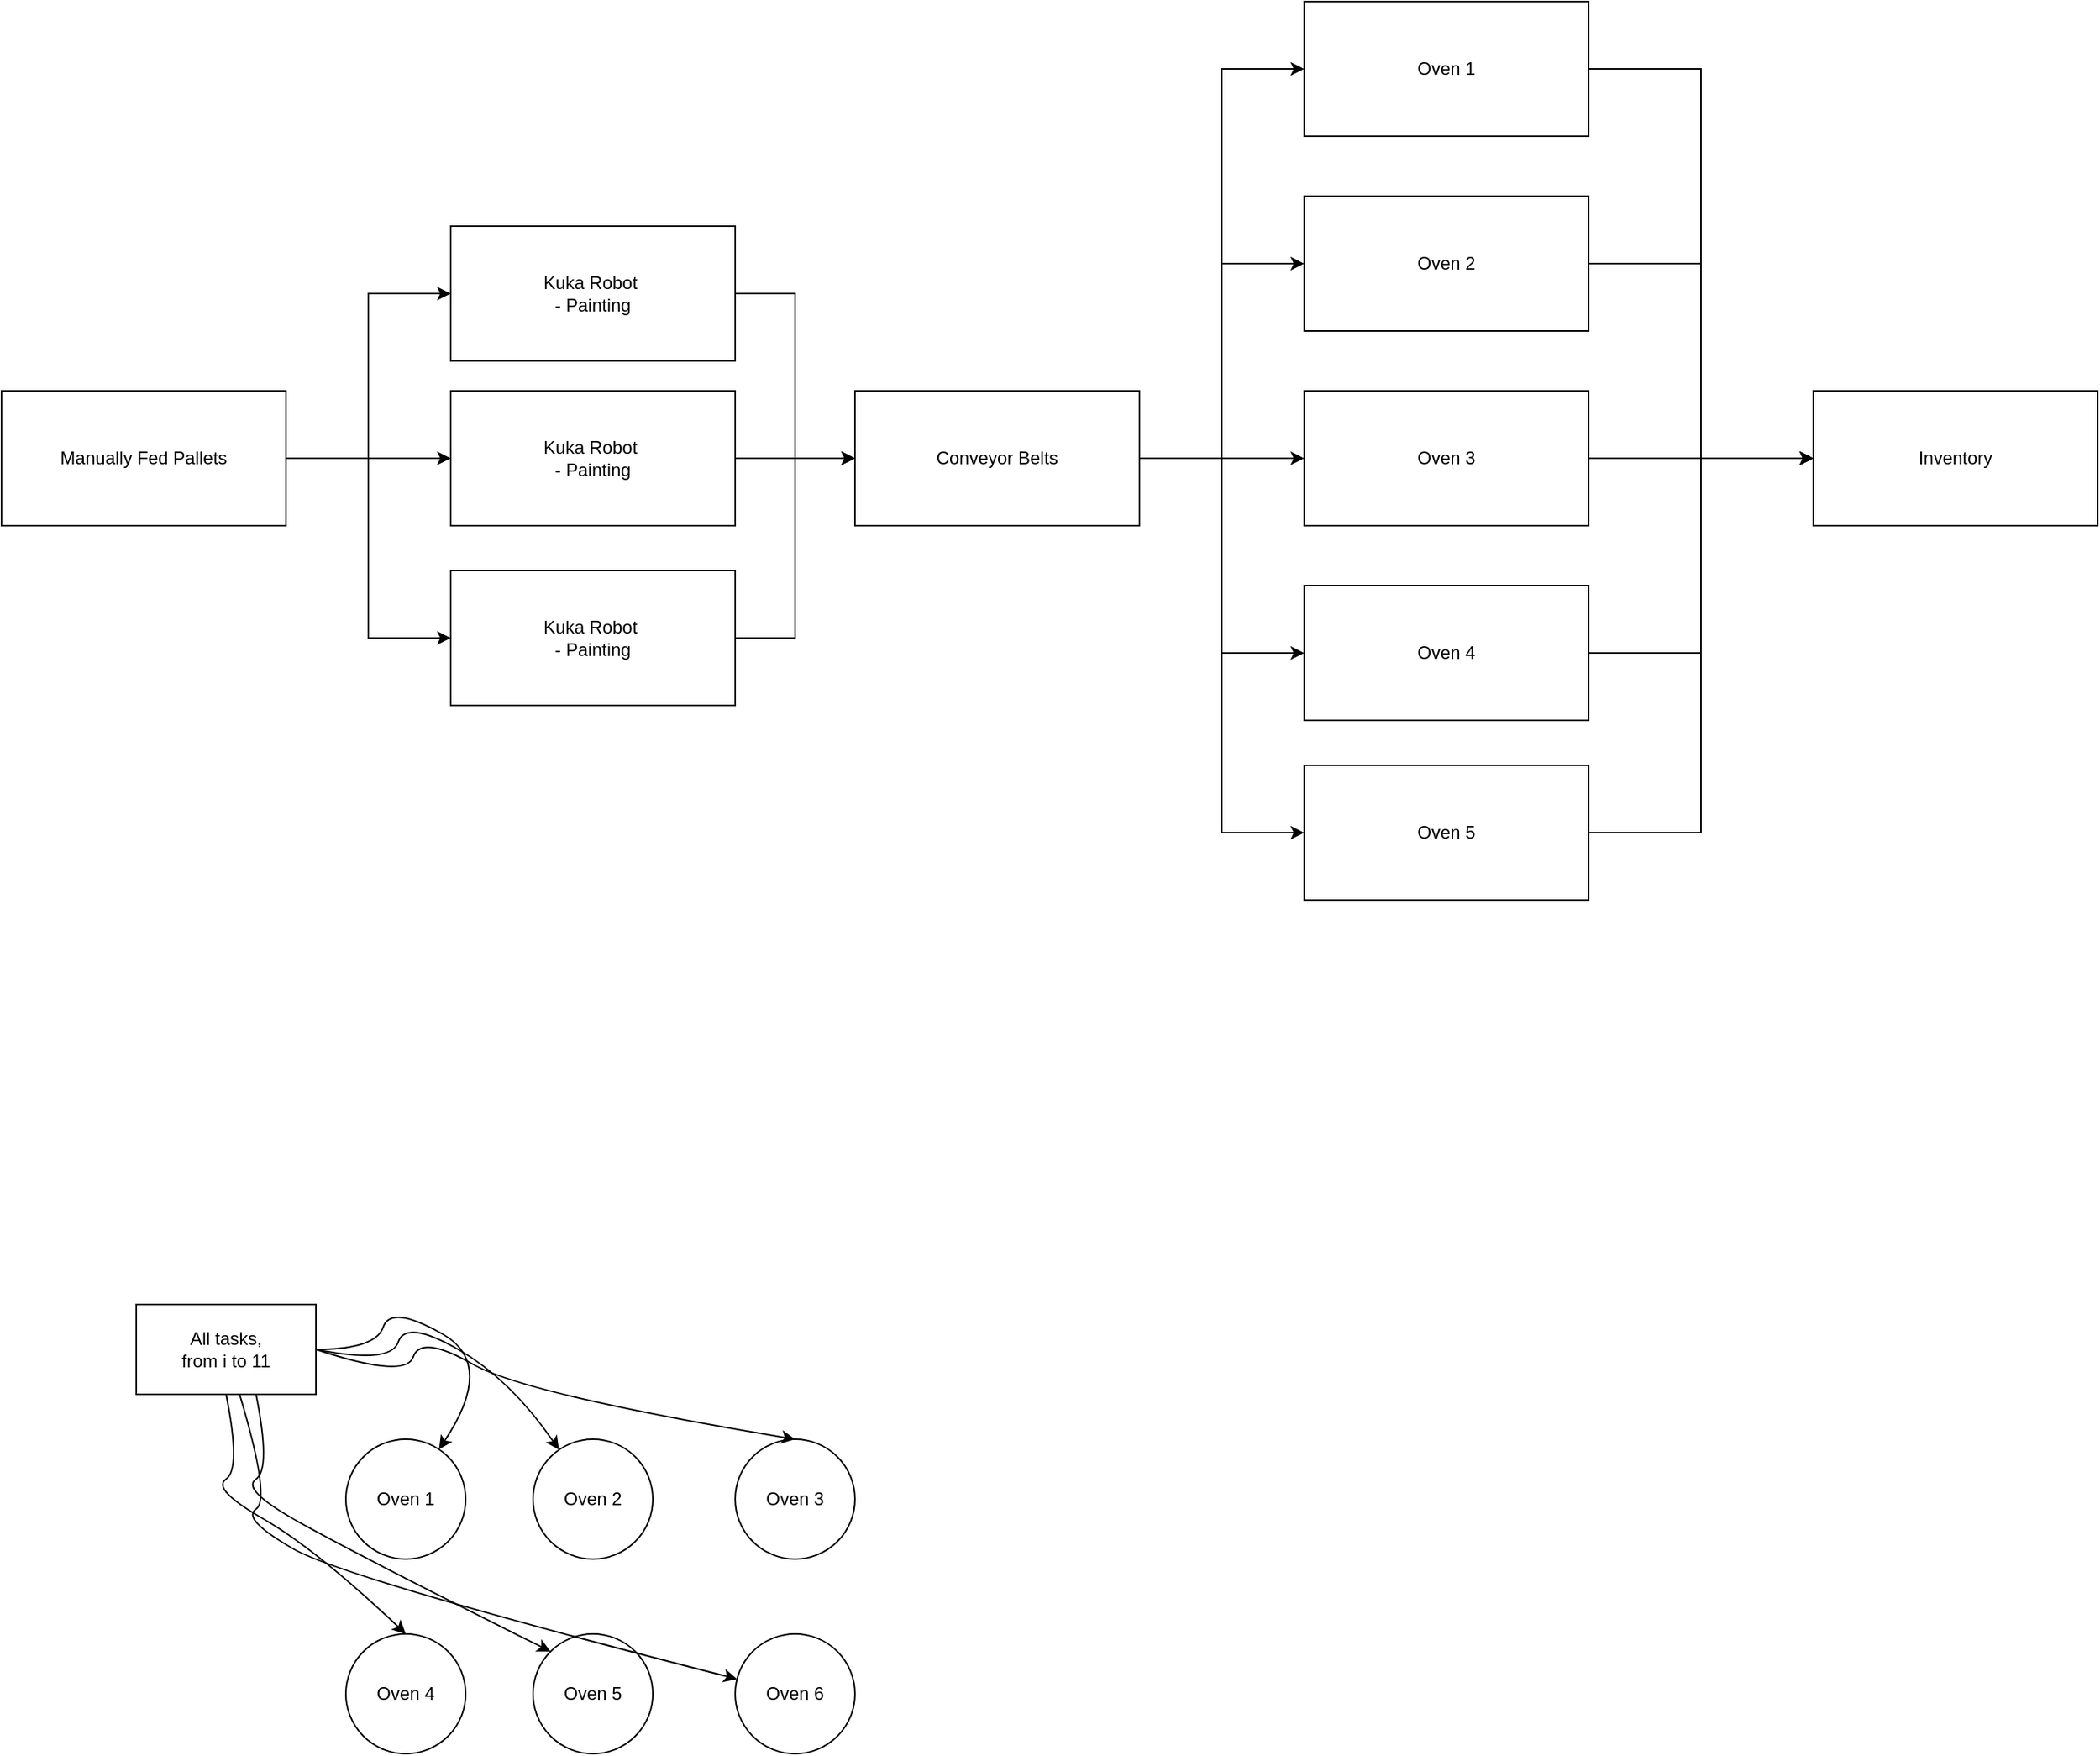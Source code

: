 <mxfile version="18.0.2" type="device"><diagram id="Xa3jSEg7P-58Id8PGVKz" name="Page-1"><mxGraphModel dx="2770" dy="1215" grid="1" gridSize="10" guides="1" tooltips="1" connect="1" arrows="1" fold="1" page="1" pageScale="1" pageWidth="3300" pageHeight="4681" math="0" shadow="0"><root><mxCell id="0"/><mxCell id="1" parent="0"/><mxCell id="DiSzmbuTxjNEo6D7nx1f-11" style="edgeStyle=orthogonalEdgeStyle;rounded=0;orthogonalLoop=1;jettySize=auto;html=1;entryX=0;entryY=0.5;entryDx=0;entryDy=0;" edge="1" parent="1" source="DiSzmbuTxjNEo6D7nx1f-2" target="DiSzmbuTxjNEo6D7nx1f-3"><mxGeometry relative="1" as="geometry"/></mxCell><mxCell id="DiSzmbuTxjNEo6D7nx1f-12" style="edgeStyle=orthogonalEdgeStyle;rounded=0;orthogonalLoop=1;jettySize=auto;html=1;entryX=0;entryY=0.5;entryDx=0;entryDy=0;" edge="1" parent="1" source="DiSzmbuTxjNEo6D7nx1f-2" target="DiSzmbuTxjNEo6D7nx1f-7"><mxGeometry relative="1" as="geometry"/></mxCell><mxCell id="DiSzmbuTxjNEo6D7nx1f-13" style="edgeStyle=orthogonalEdgeStyle;rounded=0;orthogonalLoop=1;jettySize=auto;html=1;" edge="1" parent="1" source="DiSzmbuTxjNEo6D7nx1f-2" target="DiSzmbuTxjNEo6D7nx1f-8"><mxGeometry relative="1" as="geometry"/></mxCell><mxCell id="DiSzmbuTxjNEo6D7nx1f-14" style="edgeStyle=orthogonalEdgeStyle;rounded=0;orthogonalLoop=1;jettySize=auto;html=1;entryX=0;entryY=0.5;entryDx=0;entryDy=0;" edge="1" parent="1" source="DiSzmbuTxjNEo6D7nx1f-2" target="DiSzmbuTxjNEo6D7nx1f-9"><mxGeometry relative="1" as="geometry"/></mxCell><mxCell id="DiSzmbuTxjNEo6D7nx1f-15" style="edgeStyle=orthogonalEdgeStyle;rounded=0;orthogonalLoop=1;jettySize=auto;html=1;entryX=0;entryY=0.5;entryDx=0;entryDy=0;" edge="1" parent="1" source="DiSzmbuTxjNEo6D7nx1f-2" target="DiSzmbuTxjNEo6D7nx1f-10"><mxGeometry relative="1" as="geometry"/></mxCell><mxCell id="DiSzmbuTxjNEo6D7nx1f-2" value="Conveyor Belts&lt;br&gt;" style="rounded=0;whiteSpace=wrap;html=1;" vertex="1" parent="1"><mxGeometry x="760" y="340" width="190" height="90" as="geometry"/></mxCell><mxCell id="DiSzmbuTxjNEo6D7nx1f-27" style="edgeStyle=orthogonalEdgeStyle;rounded=0;orthogonalLoop=1;jettySize=auto;html=1;entryX=0;entryY=0.5;entryDx=0;entryDy=0;" edge="1" parent="1" source="DiSzmbuTxjNEo6D7nx1f-3" target="DiSzmbuTxjNEo6D7nx1f-26"><mxGeometry relative="1" as="geometry"/></mxCell><mxCell id="DiSzmbuTxjNEo6D7nx1f-3" value="Oven 1" style="rounded=0;whiteSpace=wrap;html=1;" vertex="1" parent="1"><mxGeometry x="1060" y="80" width="190" height="90" as="geometry"/></mxCell><mxCell id="DiSzmbuTxjNEo6D7nx1f-20" style="edgeStyle=orthogonalEdgeStyle;rounded=0;orthogonalLoop=1;jettySize=auto;html=1;entryX=0;entryY=0.5;entryDx=0;entryDy=0;" edge="1" parent="1" source="DiSzmbuTxjNEo6D7nx1f-5" target="DiSzmbuTxjNEo6D7nx1f-18"><mxGeometry relative="1" as="geometry"/></mxCell><mxCell id="DiSzmbuTxjNEo6D7nx1f-21" style="edgeStyle=orthogonalEdgeStyle;rounded=0;orthogonalLoop=1;jettySize=auto;html=1;" edge="1" parent="1" source="DiSzmbuTxjNEo6D7nx1f-5" target="DiSzmbuTxjNEo6D7nx1f-16"><mxGeometry relative="1" as="geometry"/></mxCell><mxCell id="DiSzmbuTxjNEo6D7nx1f-22" style="edgeStyle=orthogonalEdgeStyle;rounded=0;orthogonalLoop=1;jettySize=auto;html=1;entryX=0;entryY=0.5;entryDx=0;entryDy=0;" edge="1" parent="1" source="DiSzmbuTxjNEo6D7nx1f-5" target="DiSzmbuTxjNEo6D7nx1f-17"><mxGeometry relative="1" as="geometry"/></mxCell><mxCell id="DiSzmbuTxjNEo6D7nx1f-5" value="Manually Fed Pallets" style="rounded=0;whiteSpace=wrap;html=1;" vertex="1" parent="1"><mxGeometry x="190" y="340" width="190" height="90" as="geometry"/></mxCell><mxCell id="DiSzmbuTxjNEo6D7nx1f-28" style="edgeStyle=orthogonalEdgeStyle;rounded=0;orthogonalLoop=1;jettySize=auto;html=1;entryX=0;entryY=0.5;entryDx=0;entryDy=0;" edge="1" parent="1" source="DiSzmbuTxjNEo6D7nx1f-7" target="DiSzmbuTxjNEo6D7nx1f-26"><mxGeometry relative="1" as="geometry"/></mxCell><mxCell id="DiSzmbuTxjNEo6D7nx1f-7" value="&lt;span style=&quot;&quot;&gt;Oven 2&lt;/span&gt;" style="rounded=0;whiteSpace=wrap;html=1;" vertex="1" parent="1"><mxGeometry x="1060" y="210" width="190" height="90" as="geometry"/></mxCell><mxCell id="DiSzmbuTxjNEo6D7nx1f-29" style="edgeStyle=orthogonalEdgeStyle;rounded=0;orthogonalLoop=1;jettySize=auto;html=1;entryX=0;entryY=0.5;entryDx=0;entryDy=0;" edge="1" parent="1" source="DiSzmbuTxjNEo6D7nx1f-8" target="DiSzmbuTxjNEo6D7nx1f-26"><mxGeometry relative="1" as="geometry"/></mxCell><mxCell id="DiSzmbuTxjNEo6D7nx1f-8" value="&lt;span style=&quot;&quot;&gt;Oven 3&lt;/span&gt;" style="rounded=0;whiteSpace=wrap;html=1;" vertex="1" parent="1"><mxGeometry x="1060" y="340" width="190" height="90" as="geometry"/></mxCell><mxCell id="DiSzmbuTxjNEo6D7nx1f-30" style="edgeStyle=orthogonalEdgeStyle;rounded=0;orthogonalLoop=1;jettySize=auto;html=1;entryX=0;entryY=0.5;entryDx=0;entryDy=0;" edge="1" parent="1" source="DiSzmbuTxjNEo6D7nx1f-9" target="DiSzmbuTxjNEo6D7nx1f-26"><mxGeometry relative="1" as="geometry"/></mxCell><mxCell id="DiSzmbuTxjNEo6D7nx1f-9" value="&lt;span style=&quot;&quot;&gt;Oven 4&lt;/span&gt;" style="rounded=0;whiteSpace=wrap;html=1;" vertex="1" parent="1"><mxGeometry x="1060" y="470" width="190" height="90" as="geometry"/></mxCell><mxCell id="DiSzmbuTxjNEo6D7nx1f-31" style="edgeStyle=orthogonalEdgeStyle;rounded=0;orthogonalLoop=1;jettySize=auto;html=1;entryX=0;entryY=0.5;entryDx=0;entryDy=0;" edge="1" parent="1" source="DiSzmbuTxjNEo6D7nx1f-10" target="DiSzmbuTxjNEo6D7nx1f-26"><mxGeometry relative="1" as="geometry"/></mxCell><mxCell id="DiSzmbuTxjNEo6D7nx1f-10" value="&lt;span style=&quot;&quot;&gt;Oven 5&lt;/span&gt;" style="rounded=0;whiteSpace=wrap;html=1;" vertex="1" parent="1"><mxGeometry x="1060" y="590" width="190" height="90" as="geometry"/></mxCell><mxCell id="DiSzmbuTxjNEo6D7nx1f-24" style="edgeStyle=orthogonalEdgeStyle;rounded=0;orthogonalLoop=1;jettySize=auto;html=1;" edge="1" parent="1" source="DiSzmbuTxjNEo6D7nx1f-16" target="DiSzmbuTxjNEo6D7nx1f-2"><mxGeometry relative="1" as="geometry"/></mxCell><mxCell id="DiSzmbuTxjNEo6D7nx1f-16" value="Kuka Robot&amp;nbsp;&lt;br&gt;- Painting" style="rounded=0;whiteSpace=wrap;html=1;" vertex="1" parent="1"><mxGeometry x="490" y="340" width="190" height="90" as="geometry"/></mxCell><mxCell id="DiSzmbuTxjNEo6D7nx1f-25" style="edgeStyle=orthogonalEdgeStyle;rounded=0;orthogonalLoop=1;jettySize=auto;html=1;entryX=0;entryY=0.5;entryDx=0;entryDy=0;" edge="1" parent="1" source="DiSzmbuTxjNEo6D7nx1f-17" target="DiSzmbuTxjNEo6D7nx1f-2"><mxGeometry relative="1" as="geometry"/></mxCell><mxCell id="DiSzmbuTxjNEo6D7nx1f-17" value="Kuka Robot&amp;nbsp;&lt;br&gt;- Painting" style="rounded=0;whiteSpace=wrap;html=1;" vertex="1" parent="1"><mxGeometry x="490" y="460" width="190" height="90" as="geometry"/></mxCell><mxCell id="DiSzmbuTxjNEo6D7nx1f-23" style="edgeStyle=orthogonalEdgeStyle;rounded=0;orthogonalLoop=1;jettySize=auto;html=1;entryX=0;entryY=0.5;entryDx=0;entryDy=0;" edge="1" parent="1" source="DiSzmbuTxjNEo6D7nx1f-18" target="DiSzmbuTxjNEo6D7nx1f-2"><mxGeometry relative="1" as="geometry"/></mxCell><mxCell id="DiSzmbuTxjNEo6D7nx1f-18" value="Kuka Robot&amp;nbsp;&lt;br&gt;- Painting" style="rounded=0;whiteSpace=wrap;html=1;" vertex="1" parent="1"><mxGeometry x="490" y="230" width="190" height="90" as="geometry"/></mxCell><mxCell id="DiSzmbuTxjNEo6D7nx1f-26" value="Inventory" style="rounded=0;whiteSpace=wrap;html=1;" vertex="1" parent="1"><mxGeometry x="1400" y="340" width="190" height="90" as="geometry"/></mxCell><mxCell id="DiSzmbuTxjNEo6D7nx1f-34" value="Oven 1" style="ellipse;whiteSpace=wrap;html=1;aspect=fixed;" vertex="1" parent="1"><mxGeometry x="420" y="1040" width="80" height="80" as="geometry"/></mxCell><mxCell id="DiSzmbuTxjNEo6D7nx1f-35" value="Oven 2" style="ellipse;whiteSpace=wrap;html=1;aspect=fixed;" vertex="1" parent="1"><mxGeometry x="545" y="1040" width="80" height="80" as="geometry"/></mxCell><mxCell id="DiSzmbuTxjNEo6D7nx1f-36" value="Oven 4" style="ellipse;whiteSpace=wrap;html=1;aspect=fixed;" vertex="1" parent="1"><mxGeometry x="420" y="1170" width="80" height="80" as="geometry"/></mxCell><mxCell id="DiSzmbuTxjNEo6D7nx1f-37" value="Oven 5" style="ellipse;whiteSpace=wrap;html=1;aspect=fixed;" vertex="1" parent="1"><mxGeometry x="545" y="1170" width="80" height="80" as="geometry"/></mxCell><mxCell id="DiSzmbuTxjNEo6D7nx1f-38" value="Oven 3" style="ellipse;whiteSpace=wrap;html=1;aspect=fixed;" vertex="1" parent="1"><mxGeometry x="680" y="1040" width="80" height="80" as="geometry"/></mxCell><mxCell id="DiSzmbuTxjNEo6D7nx1f-39" value="Oven 6" style="ellipse;whiteSpace=wrap;html=1;aspect=fixed;" vertex="1" parent="1"><mxGeometry x="680" y="1170" width="80" height="80" as="geometry"/></mxCell><mxCell id="DiSzmbuTxjNEo6D7nx1f-40" value="All tasks,&lt;br&gt;from i to 11" style="rounded=0;whiteSpace=wrap;html=1;" vertex="1" parent="1"><mxGeometry x="280" y="950" width="120" height="60" as="geometry"/></mxCell><mxCell id="DiSzmbuTxjNEo6D7nx1f-44" value="" style="curved=1;endArrow=classic;html=1;rounded=0;" edge="1" parent="1" source="DiSzmbuTxjNEo6D7nx1f-40" target="DiSzmbuTxjNEo6D7nx1f-34"><mxGeometry width="50" height="50" relative="1" as="geometry"><mxPoint x="420" y="970" as="sourcePoint"/><mxPoint x="470" y="920" as="targetPoint"/><Array as="points"><mxPoint x="440" y="980"/><mxPoint x="450" y="950"/><mxPoint x="520" y="990"/></Array></mxGeometry></mxCell><mxCell id="DiSzmbuTxjNEo6D7nx1f-45" value="" style="curved=1;endArrow=classic;html=1;rounded=0;exitX=1;exitY=0.5;exitDx=0;exitDy=0;" edge="1" parent="1" source="DiSzmbuTxjNEo6D7nx1f-40" target="DiSzmbuTxjNEo6D7nx1f-35"><mxGeometry width="50" height="50" relative="1" as="geometry"><mxPoint x="410" y="990" as="sourcePoint"/><mxPoint x="492.237" y="1056.751" as="targetPoint"/><Array as="points"><mxPoint x="450" y="990"/><mxPoint x="460" y="960"/><mxPoint x="530" y="1000"/></Array></mxGeometry></mxCell><mxCell id="DiSzmbuTxjNEo6D7nx1f-46" value="" style="curved=1;endArrow=classic;html=1;rounded=0;entryX=0.5;entryY=0;entryDx=0;entryDy=0;exitX=1;exitY=0.5;exitDx=0;exitDy=0;" edge="1" parent="1" source="DiSzmbuTxjNEo6D7nx1f-40" target="DiSzmbuTxjNEo6D7nx1f-38"><mxGeometry width="50" height="50" relative="1" as="geometry"><mxPoint x="420" y="1000" as="sourcePoint"/><mxPoint x="502.237" y="1066.751" as="targetPoint"/><Array as="points"><mxPoint x="460" y="1000"/><mxPoint x="470" y="970"/><mxPoint x="540" y="1010"/></Array></mxGeometry></mxCell><mxCell id="DiSzmbuTxjNEo6D7nx1f-47" value="" style="curved=1;endArrow=classic;html=1;rounded=0;exitX=0.5;exitY=1;exitDx=0;exitDy=0;entryX=0.5;entryY=0;entryDx=0;entryDy=0;" edge="1" parent="1" source="DiSzmbuTxjNEo6D7nx1f-40" target="DiSzmbuTxjNEo6D7nx1f-36"><mxGeometry width="50" height="50" relative="1" as="geometry"><mxPoint x="280" y="1103.25" as="sourcePoint"/><mxPoint x="362.237" y="1170.001" as="targetPoint"/><Array as="points"><mxPoint x="350" y="1060"/><mxPoint x="330" y="1073.25"/><mxPoint x="400" y="1113.25"/></Array></mxGeometry></mxCell><mxCell id="DiSzmbuTxjNEo6D7nx1f-49" value="" style="curved=1;endArrow=classic;html=1;rounded=0;exitX=0.5;exitY=1;exitDx=0;exitDy=0;entryX=0;entryY=0;entryDx=0;entryDy=0;" edge="1" parent="1" target="DiSzmbuTxjNEo6D7nx1f-37"><mxGeometry width="50" height="50" relative="1" as="geometry"><mxPoint x="360" y="1010" as="sourcePoint"/><mxPoint x="480" y="1170" as="targetPoint"/><Array as="points"><mxPoint x="370" y="1060"/><mxPoint x="350" y="1073.25"/><mxPoint x="420" y="1113.25"/></Array></mxGeometry></mxCell><mxCell id="DiSzmbuTxjNEo6D7nx1f-50" value="" style="curved=1;endArrow=classic;html=1;rounded=0;" edge="1" parent="1" source="DiSzmbuTxjNEo6D7nx1f-40" target="DiSzmbuTxjNEo6D7nx1f-39"><mxGeometry width="50" height="50" relative="1" as="geometry"><mxPoint x="360" y="1030" as="sourcePoint"/><mxPoint x="480" y="1190" as="targetPoint"/><Array as="points"><mxPoint x="370" y="1080"/><mxPoint x="350" y="1093.25"/><mxPoint x="420" y="1133.25"/></Array></mxGeometry></mxCell></root></mxGraphModel></diagram></mxfile>